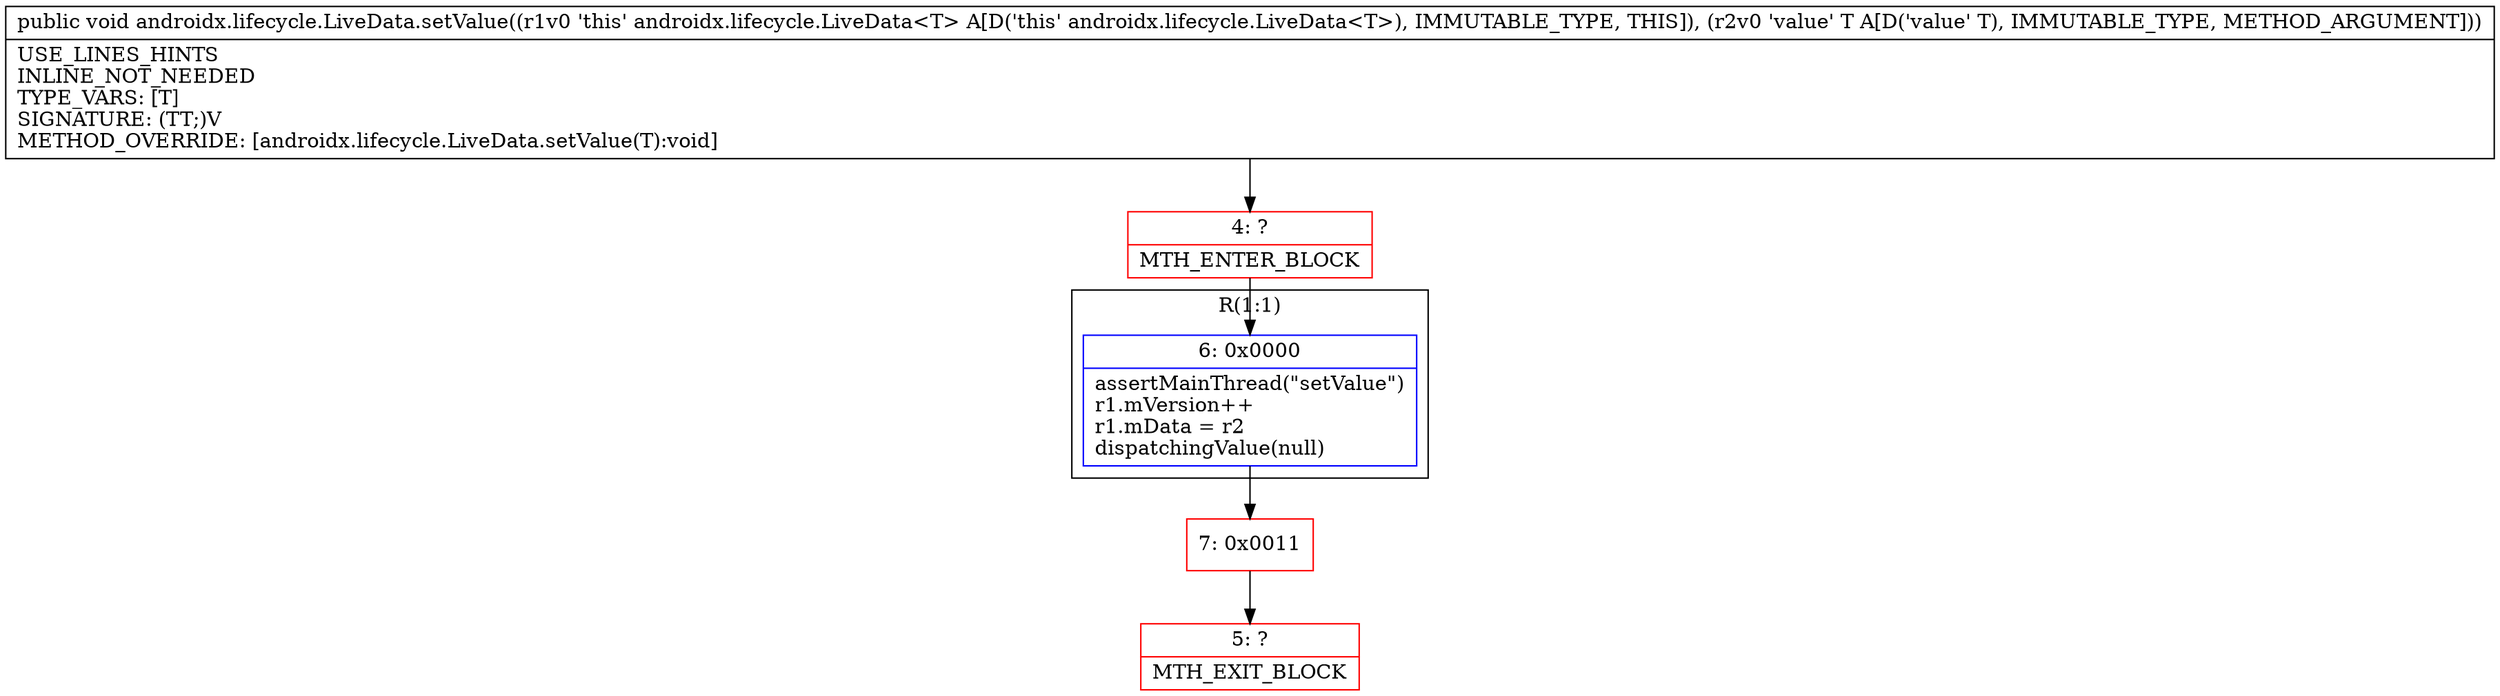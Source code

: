 digraph "CFG forandroidx.lifecycle.LiveData.setValue(Ljava\/lang\/Object;)V" {
subgraph cluster_Region_51559184 {
label = "R(1:1)";
node [shape=record,color=blue];
Node_6 [shape=record,label="{6\:\ 0x0000|assertMainThread(\"setValue\")\lr1.mVersion++\lr1.mData = r2\ldispatchingValue(null)\l}"];
}
Node_4 [shape=record,color=red,label="{4\:\ ?|MTH_ENTER_BLOCK\l}"];
Node_7 [shape=record,color=red,label="{7\:\ 0x0011}"];
Node_5 [shape=record,color=red,label="{5\:\ ?|MTH_EXIT_BLOCK\l}"];
MethodNode[shape=record,label="{public void androidx.lifecycle.LiveData.setValue((r1v0 'this' androidx.lifecycle.LiveData\<T\> A[D('this' androidx.lifecycle.LiveData\<T\>), IMMUTABLE_TYPE, THIS]), (r2v0 'value' T A[D('value' T), IMMUTABLE_TYPE, METHOD_ARGUMENT]))  | USE_LINES_HINTS\lINLINE_NOT_NEEDED\lTYPE_VARS: [T]\lSIGNATURE: (TT;)V\lMETHOD_OVERRIDE: [androidx.lifecycle.LiveData.setValue(T):void]\l}"];
MethodNode -> Node_4;Node_6 -> Node_7;
Node_4 -> Node_6;
Node_7 -> Node_5;
}

